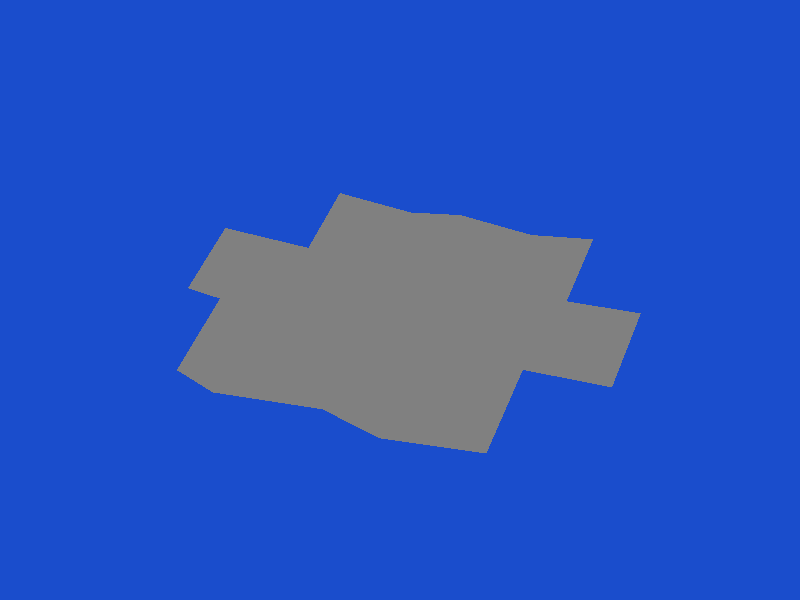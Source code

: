 /*
	POV-Ray geometry file created by Paul Bourke

	Model information
	Number of objects = 84
		x bounds of model = -0.85394 -> 4.2697
		y bounds of model = 0.0734999 -> 0.9265
		z bounds of model = -2.46534 -> 2.46534
		Centroid (1.70788,0.5,-1.19209e-07)
*/

#include "colors.inc"
#include "shapes.inc"

#version 2.0

#declare WireFrameRadius = 0.0363577
#declare LineEndCapShape = sphere {<0,0,0>,0.0363577}

background {
	color rgb <0.1,0.3,0.8>
}

/* Viewing information */
camera {
	location <4.26509,6.74283,-6.02854>
	up <0,1,0>
	right <1,0,0>
	look_at <1.70788,0.5,-1.19209e-07>
}

/* Lighting info */
light_source {
	<1.70788,0.5,7.39602>
	color White
}
light_source {
	<11.1012,2.2795,7.39602>
	color White
}

/* The model geometry follows */

#declare Texture1 = texture {
	pigment {
		color rgb <0.500008,0.500008,0.500008>
	}
	finish {
		ambient 0.2
		diffuse 0.8
		specular 0.6
		roughness 0.01
	}
}

triangle {
	<-1.58576e-16,0.242166,0.986273>,
	<0.85394,0.759141,0.492793>,
	<-2.01824e-16,0.925193,-0.000375762>
	texture {Texture1}
}
triangle {
	<0.85394,0.759141,0.492793>,
	<0.85394,0.240859,-0.492793>,
	<-2.01824e-16,0.925193,-0.000375762>
	texture {Texture1}
}
triangle {
	<0.85394,0.240859,-0.492793>,
	<-1.16835e-16,0.757834,-0.986273>,
	<-2.01824e-16,0.925193,-0.000375762>
	texture {Texture1}
}
triangle {
	<-1.16835e-16,0.757834,-0.986273>,
	<-0.85394,0.240859,-0.492793>,
	<-2.01824e-16,0.925193,-0.000375762>
	texture {Texture1}
}
triangle {
	<-0.85394,0.240859,-0.492793>,
	<-0.85394,0.759141,0.492793>,
	<-2.01824e-16,0.925193,-0.000375762>
	texture {Texture1}
}
triangle {
	<-0.85394,0.759141,0.492793>,
	<-1.58576e-16,0.242166,0.986273>,
	<-2.01824e-16,0.925193,-0.000375762>
	texture {Texture1}
}
triangle {
	<-1.58576e-16,0.242166,0.986273>,
	<-4.26078e-17,0.0748069,0.000375762>,
	<0.85394,0.759141,0.492793>
	texture {Texture1}
}
triangle {
	<0.85394,0.759141,0.492793>,
	<-4.26078e-17,0.0748069,0.000375762>,
	<0.85394,0.240859,-0.492793>
	texture {Texture1}
}
triangle {
	<0.85394,0.240859,-0.492793>,
	<-4.26078e-17,0.0748069,0.000375762>,
	<-1.16835e-16,0.757834,-0.986273>
	texture {Texture1}
}
triangle {
	<-1.16835e-16,0.757834,-0.986273>,
	<-4.26078e-17,0.0748069,0.000375762>,
	<-0.85394,0.240859,-0.492793>
	texture {Texture1}
}
triangle {
	<-0.85394,0.240859,-0.492793>,
	<-4.26078e-17,0.0748069,0.000375762>,
	<-0.85394,0.759141,0.492793>
	texture {Texture1}
}
triangle {
	<-0.85394,0.759141,0.492793>,
	<-4.26078e-17,0.0748069,0.000375762>,
	<-1.58576e-16,0.242166,0.986273>
	texture {Texture1}
}
triangle {
	<0.85394,0.759141,0.492793>,
	<1.70788,0.0748069,0.000375792>,
	<1.70788,0.242166,0.986273>
	texture {Texture1}
}
triangle {
	<0.85394,0.240859,-0.492793>,
	<1.70788,0.0748069,0.000375792>,
	<0.85394,0.759141,0.492793>
	texture {Texture1}
}
triangle {
	<1.70788,0.757834,-0.986273>,
	<1.70788,0.0748069,0.000375792>,
	<0.85394,0.240859,-0.492793>
	texture {Texture1}
}
triangle {
	<2.56182,0.240859,-0.492793>,
	<1.70788,0.0748069,0.000375792>,
	<1.70788,0.757834,-0.986273>
	texture {Texture1}
}
triangle {
	<2.56182,0.759141,0.492793>,
	<1.70788,0.0748069,0.000375792>,
	<2.56182,0.240859,-0.492793>
	texture {Texture1}
}
triangle {
	<1.70788,0.242166,0.986273>,
	<1.70788,0.0748069,0.000375792>,
	<2.56182,0.759141,0.492793>
	texture {Texture1}
}
triangle {
	<0.85394,0.759141,0.492793>,
	<1.70788,0.242166,0.986273>,
	<1.70788,0.925193,-0.000375732>
	texture {Texture1}
}
triangle {
	<0.85394,0.240859,-0.492793>,
	<0.85394,0.759141,0.492793>,
	<1.70788,0.925193,-0.000375732>
	texture {Texture1}
}
triangle {
	<1.70788,0.757834,-0.986273>,
	<0.85394,0.240859,-0.492793>,
	<1.70788,0.925193,-0.000375732>
	texture {Texture1}
}
triangle {
	<2.56182,0.240859,-0.492793>,
	<1.70788,0.757834,-0.986273>,
	<1.70788,0.925193,-0.000375732>
	texture {Texture1}
}
triangle {
	<2.56182,0.759141,0.492793>,
	<2.56182,0.240859,-0.492793>,
	<1.70788,0.925193,-0.000375732>
	texture {Texture1}
}
triangle {
	<1.70788,0.242166,0.986273>,
	<2.56182,0.759141,0.492793>,
	<1.70788,0.925193,-0.000375732>
	texture {Texture1}
}
triangle {
	<2.56182,0.243473,2.46534>,
	<3.41576,0.760448,1.97186>,
	<2.56182,0.9265,1.47869>
	texture {Texture1}
}
triangle {
	<3.41576,0.760448,1.97186>,
	<3.41576,0.242166,0.986273>,
	<2.56182,0.9265,1.47869>
	texture {Texture1}
}
triangle {
	<3.41576,0.242166,0.986273>,
	<2.56182,0.759141,0.492793>,
	<2.56182,0.9265,1.47869>
	texture {Texture1}
}
triangle {
	<2.56182,0.759141,0.492793>,
	<1.70788,0.242166,0.986273>,
	<2.56182,0.9265,1.47869>
	texture {Texture1}
}
triangle {
	<1.70788,0.242166,0.986273>,
	<1.70788,0.760448,1.97186>,
	<2.56182,0.9265,1.47869>
	texture {Texture1}
}
triangle {
	<1.70788,0.760448,1.97186>,
	<2.56182,0.243473,2.46534>,
	<2.56182,0.9265,1.47869>
	texture {Texture1}
}
triangle {
	<2.56182,0.243473,2.46534>,
	<2.56182,0.0761139,1.47944>,
	<3.41576,0.760448,1.97186>
	texture {Texture1}
}
triangle {
	<3.41576,0.760448,1.97186>,
	<2.56182,0.0761139,1.47944>,
	<3.41576,0.242166,0.986273>
	texture {Texture1}
}
triangle {
	<3.41576,0.242166,0.986273>,
	<2.56182,0.0761139,1.47944>,
	<2.56182,0.759141,0.492793>
	texture {Texture1}
}
triangle {
	<2.56182,0.759141,0.492793>,
	<2.56182,0.0761139,1.47944>,
	<1.70788,0.242166,0.986273>
	texture {Texture1}
}
triangle {
	<1.70788,0.242166,0.986273>,
	<2.56182,0.0761139,1.47944>,
	<1.70788,0.760448,1.97186>
	texture {Texture1}
}
triangle {
	<1.70788,0.760448,1.97186>,
	<2.56182,0.0761139,1.47944>,
	<2.56182,0.243473,2.46534>
	texture {Texture1}
}
triangle {
	<3.41576,0.242166,0.986273>,
	<4.2697,0.759141,0.492793>,
	<3.41576,0.925193,-0.000375732>
	texture {Texture1}
}
triangle {
	<4.2697,0.759141,0.492793>,
	<4.2697,0.240859,-0.492793>,
	<3.41576,0.925193,-0.000375732>
	texture {Texture1}
}
triangle {
	<4.2697,0.240859,-0.492793>,
	<3.41576,0.757834,-0.986273>,
	<3.41576,0.925193,-0.000375732>
	texture {Texture1}
}
triangle {
	<3.41576,0.757834,-0.986273>,
	<2.56182,0.240859,-0.492793>,
	<3.41576,0.925193,-0.000375732>
	texture {Texture1}
}
triangle {
	<2.56182,0.240859,-0.492793>,
	<2.56182,0.759141,0.492793>,
	<3.41576,0.925193,-0.000375732>
	texture {Texture1}
}
triangle {
	<2.56182,0.759141,0.492793>,
	<3.41576,0.242166,0.986273>,
	<3.41576,0.925193,-0.000375732>
	texture {Texture1}
}
triangle {
	<3.41576,0.242166,0.986273>,
	<3.41576,0.0748069,0.000375792>,
	<4.2697,0.759141,0.492793>
	texture {Texture1}
}
triangle {
	<4.2697,0.759141,0.492793>,
	<3.41576,0.0748069,0.000375792>,
	<4.2697,0.240859,-0.492793>
	texture {Texture1}
}
triangle {
	<4.2697,0.240859,-0.492793>,
	<3.41576,0.0748069,0.000375792>,
	<3.41576,0.757834,-0.986273>
	texture {Texture1}
}
triangle {
	<3.41576,0.757834,-0.986273>,
	<3.41576,0.0748069,0.000375792>,
	<2.56182,0.240859,-0.492793>
	texture {Texture1}
}
triangle {
	<2.56182,0.240859,-0.492793>,
	<3.41576,0.0748069,0.000375792>,
	<2.56182,0.759141,0.492793>
	texture {Texture1}
}
triangle {
	<2.56182,0.759141,0.492793>,
	<3.41576,0.0748069,0.000375792>,
	<3.41576,0.242166,0.986273>
	texture {Texture1}
}
triangle {
	<2.56182,0.240859,-0.492793>,
	<3.41576,0.757834,-0.986273>,
	<2.56182,0.923886,-1.47944>
	texture {Texture1}
}
triangle {
	<3.41576,0.757834,-0.986273>,
	<3.41576,0.239552,-1.97186>,
	<2.56182,0.923886,-1.47944>
	texture {Texture1}
}
triangle {
	<3.41576,0.239552,-1.97186>,
	<2.56182,0.756527,-2.46534>,
	<2.56182,0.923886,-1.47944>
	texture {Texture1}
}
triangle {
	<2.56182,0.756527,-2.46534>,
	<1.70788,0.239552,-1.97186>,
	<2.56182,0.923886,-1.47944>
	texture {Texture1}
}
triangle {
	<1.70788,0.239552,-1.97186>,
	<1.70788,0.757834,-0.986273>,
	<2.56182,0.923886,-1.47944>
	texture {Texture1}
}
triangle {
	<1.70788,0.757834,-0.986273>,
	<2.56182,0.240859,-0.492793>,
	<2.56182,0.923886,-1.47944>
	texture {Texture1}
}
triangle {
	<2.56182,0.240859,-0.492793>,
	<2.56182,0.0734999,-1.47869>,
	<3.41576,0.757834,-0.986273>
	texture {Texture1}
}
triangle {
	<3.41576,0.757834,-0.986273>,
	<2.56182,0.0734999,-1.47869>,
	<3.41576,0.239552,-1.97186>
	texture {Texture1}
}
triangle {
	<3.41576,0.239552,-1.97186>,
	<2.56182,0.0734999,-1.47869>,
	<2.56182,0.756527,-2.46534>
	texture {Texture1}
}
triangle {
	<2.56182,0.756527,-2.46534>,
	<2.56182,0.0734999,-1.47869>,
	<1.70788,0.239552,-1.97186>
	texture {Texture1}
}
triangle {
	<1.70788,0.239552,-1.97186>,
	<2.56182,0.0734999,-1.47869>,
	<1.70788,0.757834,-0.986273>
	texture {Texture1}
}
triangle {
	<1.70788,0.757834,-0.986273>,
	<2.56182,0.0734999,-1.47869>,
	<2.56182,0.240859,-0.492793>
	texture {Texture1}
}
triangle {
	<0.85394,0.243473,2.46534>,
	<1.70788,0.760448,1.97186>,
	<0.85394,0.9265,1.47869>
	texture {Texture1}
}
triangle {
	<1.70788,0.760448,1.97186>,
	<1.70788,0.242166,0.986273>,
	<0.85394,0.9265,1.47869>
	texture {Texture1}
}
triangle {
	<1.70788,0.242166,0.986273>,
	<0.85394,0.759141,0.492793>,
	<0.85394,0.9265,1.47869>
	texture {Texture1}
}
triangle {
	<0.85394,0.759141,0.492793>,
	<0,0.242166,0.986273>,
	<0.85394,0.9265,1.47869>
	texture {Texture1}
}
triangle {
	<0,0.242166,0.986273>,
	<0,0.760448,1.97186>,
	<0.85394,0.9265,1.47869>
	texture {Texture1}
}
triangle {
	<0,0.760448,1.97186>,
	<0.85394,0.243473,2.46534>,
	<0.85394,0.9265,1.47869>
	texture {Texture1}
}
triangle {
	<0.85394,0.243473,2.46534>,
	<0.85394,0.0761139,1.47944>,
	<1.70788,0.760448,1.97186>
	texture {Texture1}
}
triangle {
	<1.70788,0.760448,1.97186>,
	<0.85394,0.0761139,1.47944>,
	<1.70788,0.242166,0.986273>
	texture {Texture1}
}
triangle {
	<1.70788,0.242166,0.986273>,
	<0.85394,0.0761139,1.47944>,
	<0.85394,0.759141,0.492793>
	texture {Texture1}
}
triangle {
	<0.85394,0.759141,0.492793>,
	<0.85394,0.0761139,1.47944>,
	<0,0.242166,0.986273>
	texture {Texture1}
}
triangle {
	<0,0.242166,0.986273>,
	<0.85394,0.0761139,1.47944>,
	<0,0.760448,1.97186>
	texture {Texture1}
}
triangle {
	<0,0.760448,1.97186>,
	<0.85394,0.0761139,1.47944>,
	<0.85394,0.243473,2.46534>
	texture {Texture1}
}
triangle {
	<0.85394,0.240859,-0.492793>,
	<1.70788,0.757834,-0.986273>,
	<0.85394,0.923886,-1.47944>
	texture {Texture1}
}
triangle {
	<1.70788,0.757834,-0.986273>,
	<1.70788,0.239552,-1.97186>,
	<0.85394,0.923886,-1.47944>
	texture {Texture1}
}
triangle {
	<1.70788,0.239552,-1.97186>,
	<0.85394,0.756527,-2.46534>,
	<0.85394,0.923886,-1.47944>
	texture {Texture1}
}
triangle {
	<0.85394,0.756527,-2.46534>,
	<0,0.239552,-1.97186>,
	<0.85394,0.923886,-1.47944>
	texture {Texture1}
}
triangle {
	<0,0.239552,-1.97186>,
	<0,0.757834,-0.986273>,
	<0.85394,0.923886,-1.47944>
	texture {Texture1}
}
triangle {
	<0,0.757834,-0.986273>,
	<0.85394,0.240859,-0.492793>,
	<0.85394,0.923886,-1.47944>
	texture {Texture1}
}
triangle {
	<0.85394,0.240859,-0.492793>,
	<0.85394,0.0734999,-1.47869>,
	<1.70788,0.757834,-0.986273>
	texture {Texture1}
}
triangle {
	<1.70788,0.757834,-0.986273>,
	<0.85394,0.0734999,-1.47869>,
	<1.70788,0.239552,-1.97186>
	texture {Texture1}
}
triangle {
	<1.70788,0.239552,-1.97186>,
	<0.85394,0.0734999,-1.47869>,
	<0.85394,0.756527,-2.46534>
	texture {Texture1}
}
triangle {
	<0.85394,0.756527,-2.46534>,
	<0.85394,0.0734999,-1.47869>,
	<0,0.239552,-1.97186>
	texture {Texture1}
}
triangle {
	<0,0.239552,-1.97186>,
	<0.85394,0.0734999,-1.47869>,
	<0,0.757834,-0.986273>
	texture {Texture1}
}
triangle {
	<0,0.757834,-0.986273>,
	<0.85394,0.0734999,-1.47869>,
	<0.85394,0.240859,-0.492793>
	texture {Texture1}
}
